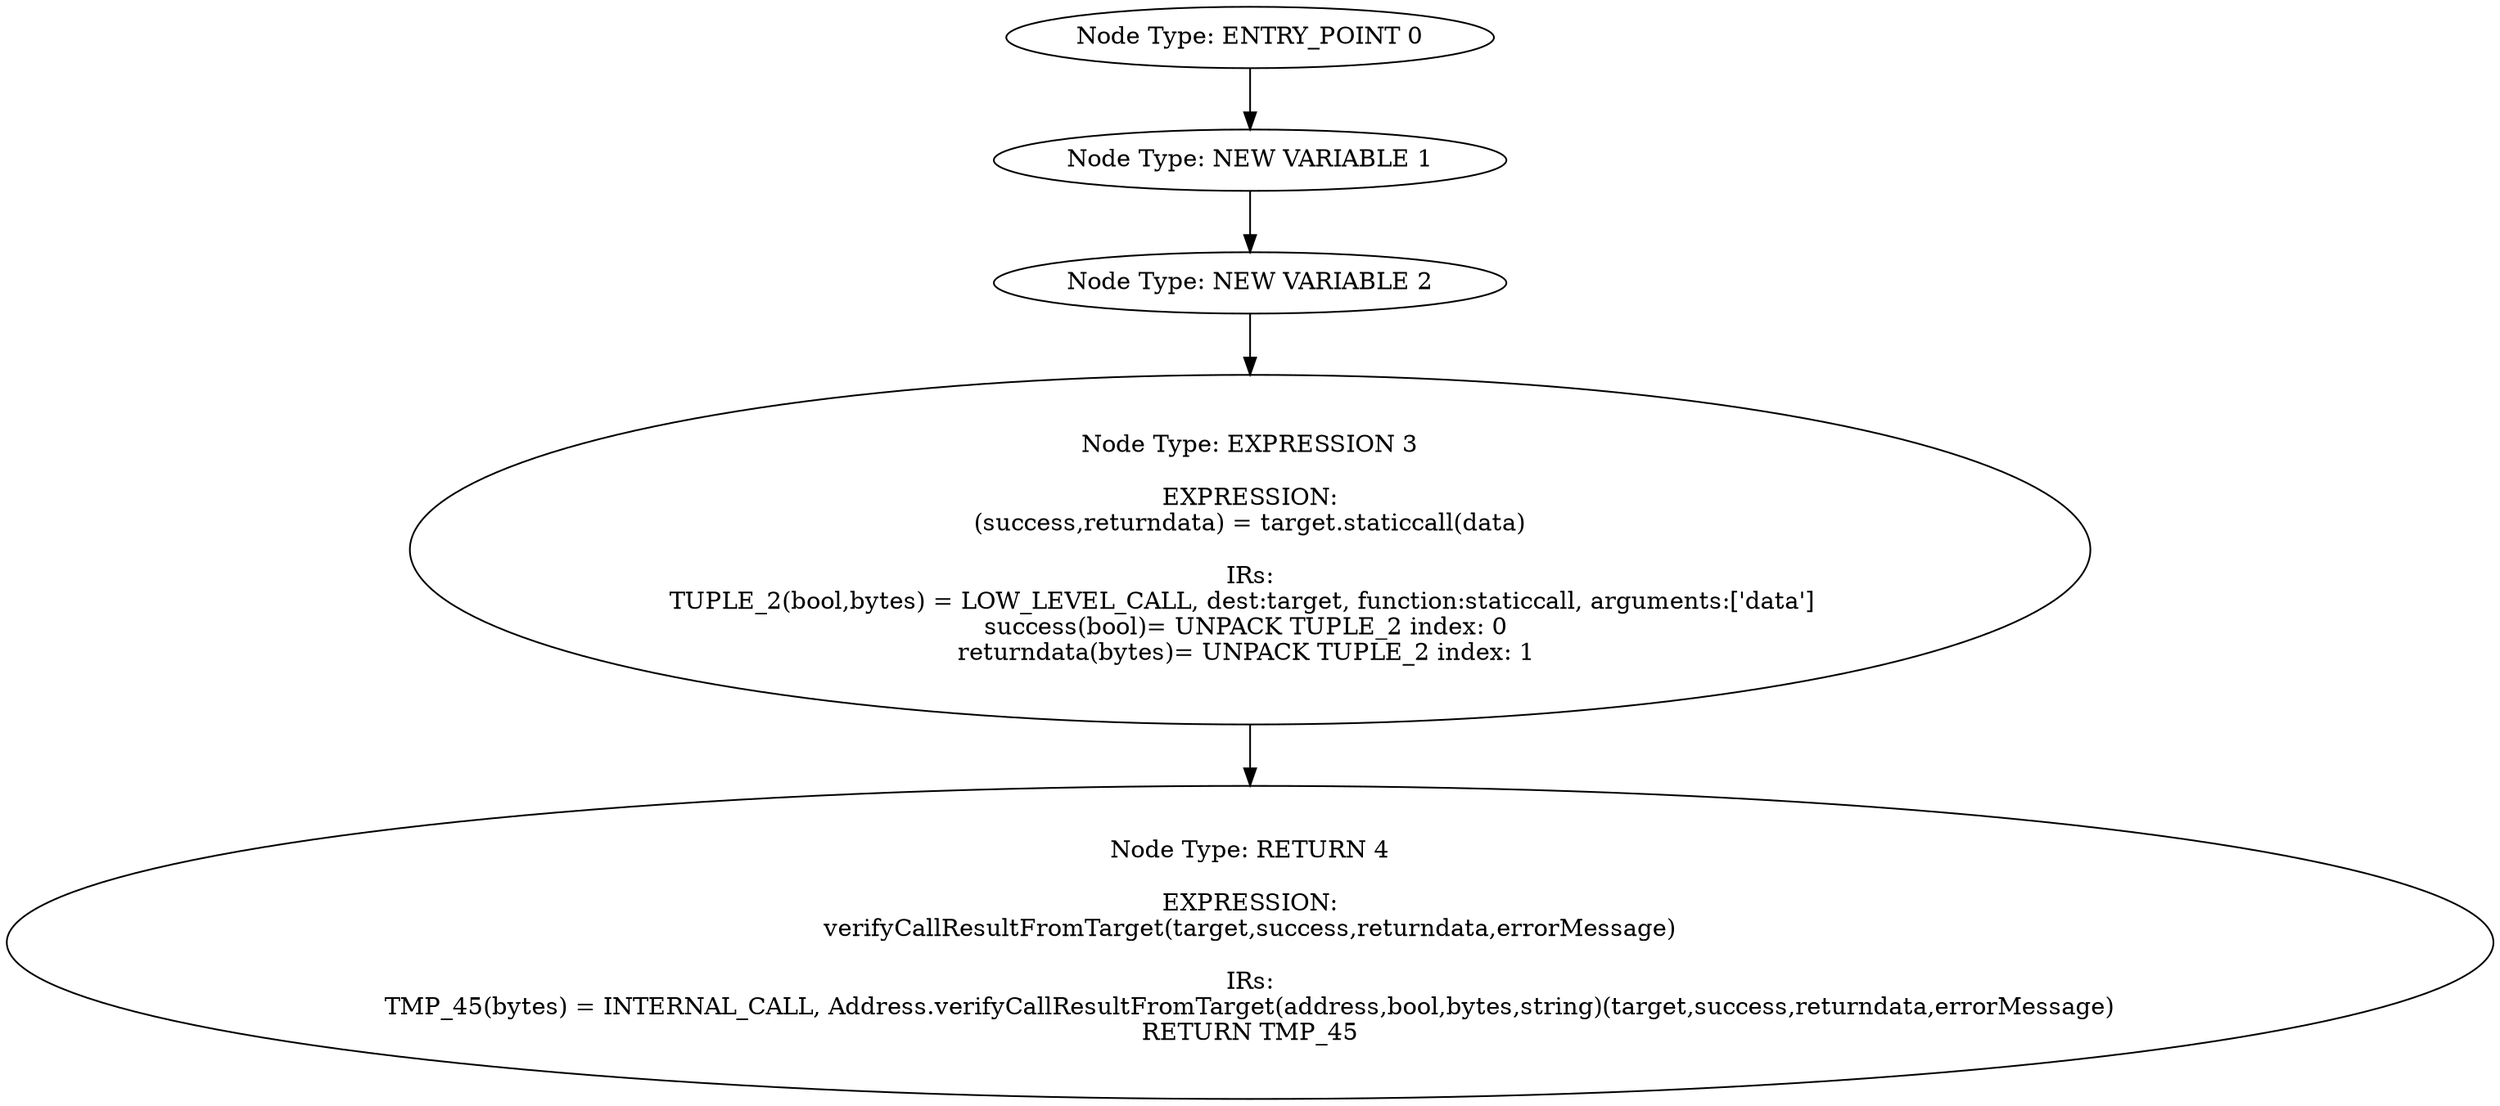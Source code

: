digraph{
0[label="Node Type: ENTRY_POINT 0
"];
0->1;
1[label="Node Type: NEW VARIABLE 1
"];
1->2;
2[label="Node Type: NEW VARIABLE 2
"];
2->3;
3[label="Node Type: EXPRESSION 3

EXPRESSION:
(success,returndata) = target.staticcall(data)

IRs:
TUPLE_2(bool,bytes) = LOW_LEVEL_CALL, dest:target, function:staticcall, arguments:['data']  
success(bool)= UNPACK TUPLE_2 index: 0 
returndata(bytes)= UNPACK TUPLE_2 index: 1 "];
3->4;
4[label="Node Type: RETURN 4

EXPRESSION:
verifyCallResultFromTarget(target,success,returndata,errorMessage)

IRs:
TMP_45(bytes) = INTERNAL_CALL, Address.verifyCallResultFromTarget(address,bool,bytes,string)(target,success,returndata,errorMessage)
RETURN TMP_45"];
}
